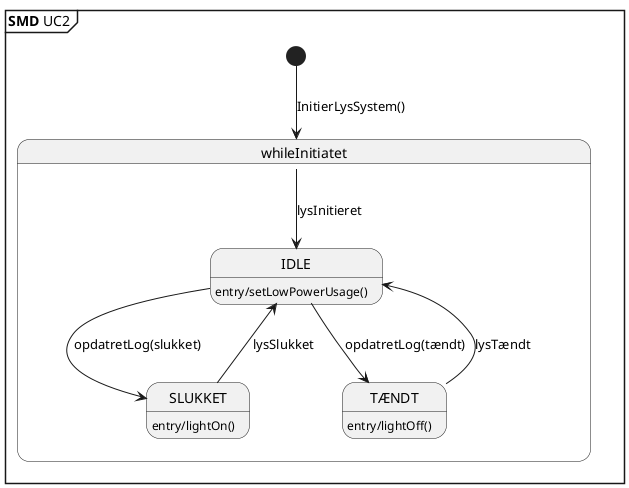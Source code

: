 @startuml SMD UC2

mainframe **SMD** UC2

hide empty description

[*] --> whileInitiatet : InitierLysSystem()

state whileInitiatet {

state IDLE : entry/setLowPowerUsage()
state SLUKKET : entry/lightOn()
state TÆNDT  : entry/lightOff()

whileInitiatet --> IDLE :lysInitieret
IDLE --> TÆNDT : opdatretLog(tændt)
TÆNDT --> IDLE : lysTændt

IDLE --> SLUKKET : opdatretLog(slukket)
SLUKKET --> IDLE : lysSlukket

}


@enduml